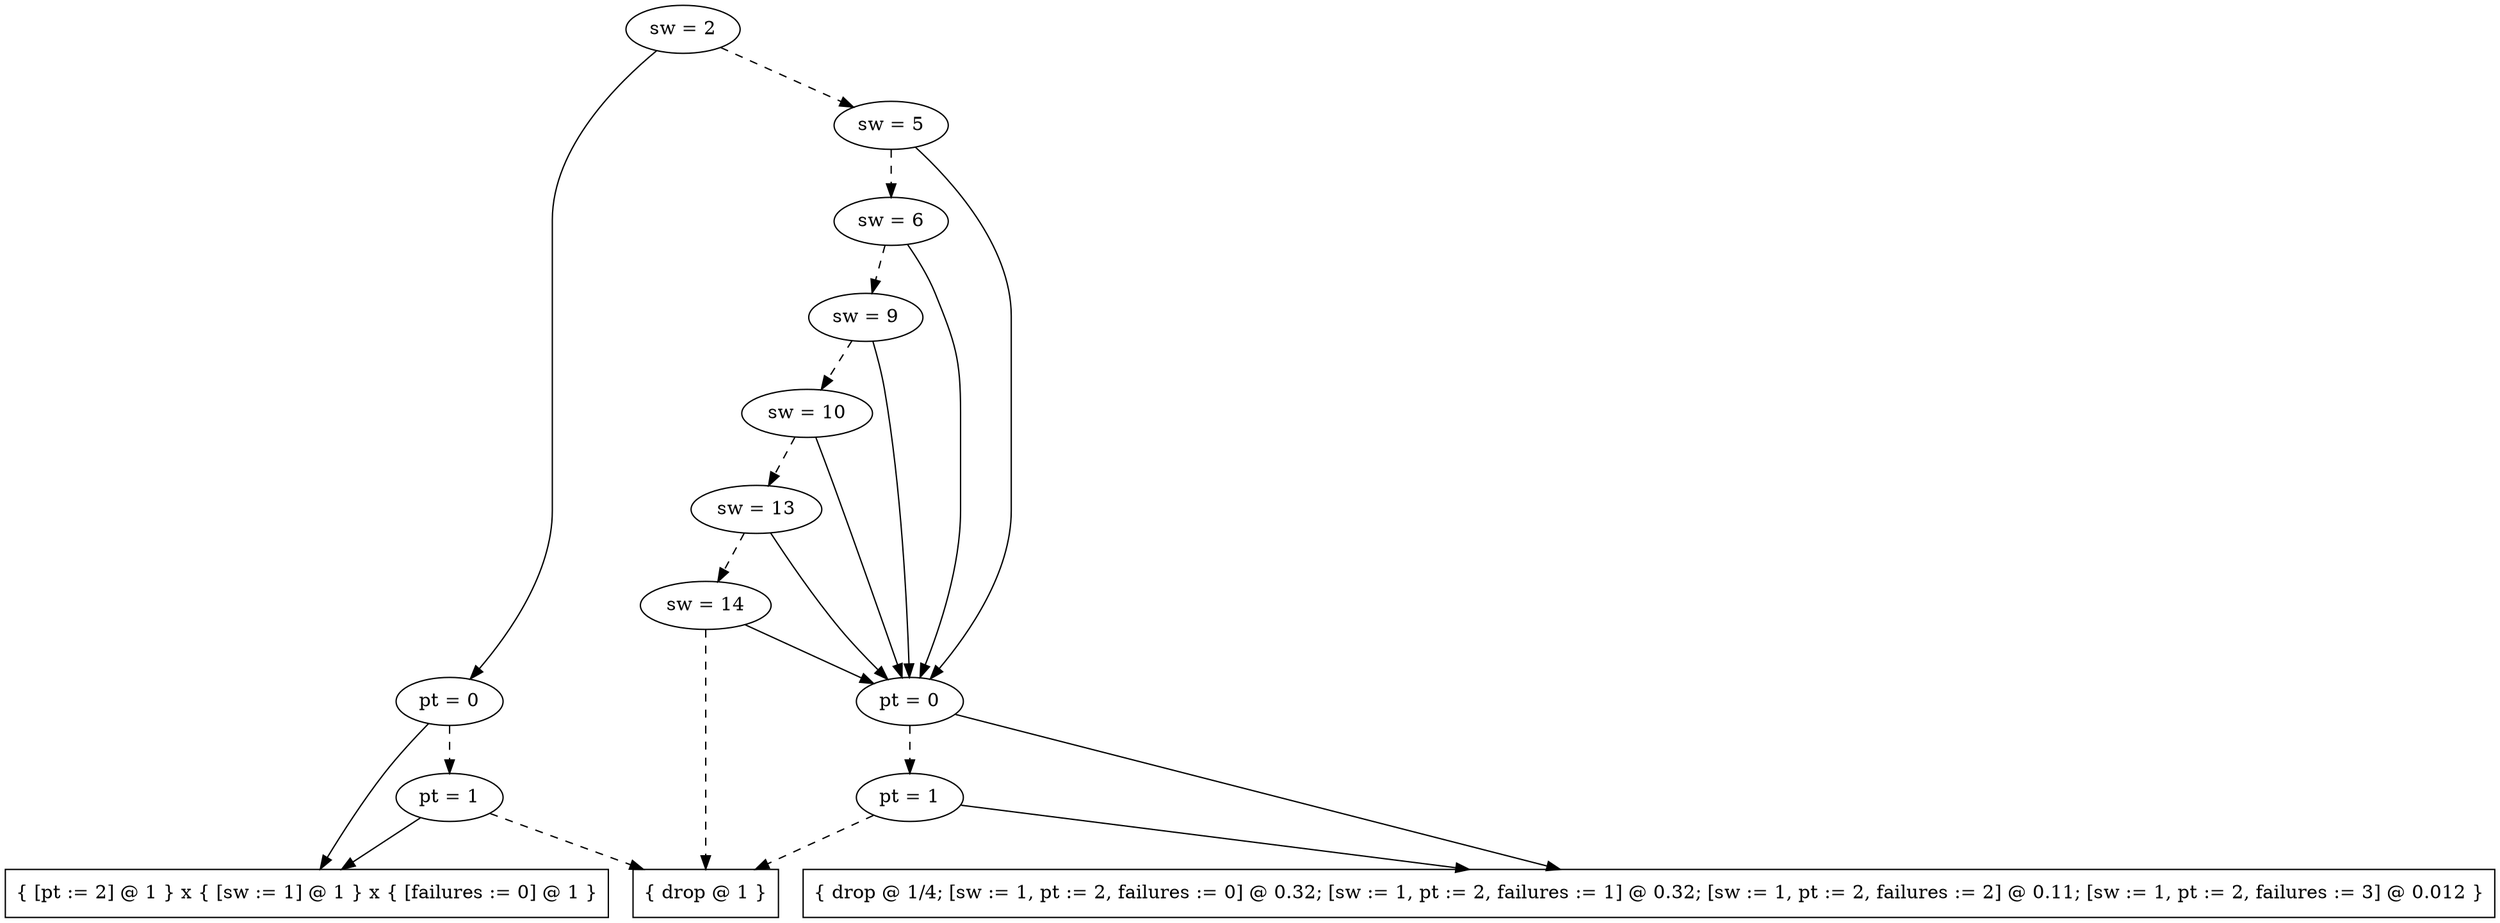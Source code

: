 digraph tdk {
1644 [label="sw = 2"];
1644 -> 1628;
1644 -> 1642 [style="dashed"];
1628 [label="pt = 0"];
1628 -> 1553;
1628 -> 1578 [style="dashed"];
1553 [shape=box label="{ [pt := 2] @ 1 } x { [sw := 1] @ 1 } x { [failures := 0] @ 1 }"];
1578 [label="pt = 1"];
1578 -> 1553;
1578 -> 0 [style="dashed"];
0 [shape=box label="{ drop @ 1 }"];
1642 [label="sw = 5"];
1642 -> 1611;
1642 -> 1640 [style="dashed"];
1611 [label="pt = 0"];
1611 -> 1536;
1611 -> 1561 [style="dashed"];
1536 [shape=box label="{ drop @ 1/4; [sw := 1, pt := 2, failures := 0] @ 0.32; [sw := 1, pt := 2, failures := 1] @ 0.32; [sw := 1, pt := 2, failures := 2] @ 0.11; [sw := 1, pt := 2, failures := 3] @ 0.012 }"];
1561 [label="pt = 1"];
1561 -> 1536;
1561 -> 0 [style="dashed"];
1640 [label="sw = 6"];
1640 -> 1611;
1640 -> 1638 [style="dashed"];
1638 [label="sw = 9"];
1638 -> 1611;
1638 -> 1636 [style="dashed"];
1636 [label="sw = 10"];
1636 -> 1611;
1636 -> 1634 [style="dashed"];
1634 [label="sw = 13"];
1634 -> 1611;
1634 -> 1632 [style="dashed"];
1632 [label="sw = 14"];
1632 -> 1611;
1632 -> 0 [style="dashed"];
{rank=same; 1636 ;}
{rank=same; 1578 1561 ;}
{rank=same; 1642 ;}
{rank=same; 1638 ;}
{rank=same; 1644 ;}
{rank=same; 1632 ;}
{rank=same; 1634 ;}
{rank=same; 1640 ;}
{rank=same; 1628 1611 ;}
}
